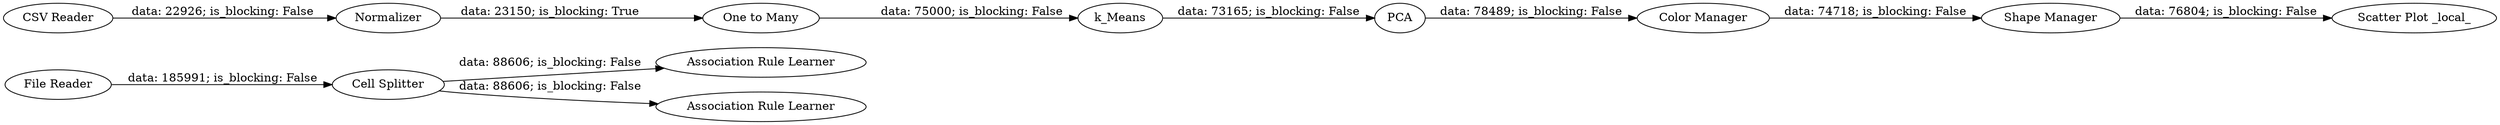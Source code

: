 digraph {
	"-8327667620101544443_11" [label="File Reader"]
	"-8327667620101544443_8" [label="Color Manager"]
	"-8327667620101544443_7" [label=PCA]
	"-8327667620101544443_9" [label="Shape Manager"]
	"-8327667620101544443_10" [label="Scatter Plot _local_"]
	"-8327667620101544443_12" [label="Cell Splitter"]
	"-8327667620101544443_6" [label="One to Many"]
	"-8327667620101544443_4" [label=Normalizer]
	"-8327667620101544443_2" [label="CSV Reader"]
	"-8327667620101544443_5" [label=k_Means]
	"-8327667620101544443_14" [label="Association Rule Learner"]
	"-8327667620101544443_13" [label="Association Rule Learner"]
	"-8327667620101544443_9" -> "-8327667620101544443_10" [label="data: 76804; is_blocking: False"]
	"-8327667620101544443_8" -> "-8327667620101544443_9" [label="data: 74718; is_blocking: False"]
	"-8327667620101544443_5" -> "-8327667620101544443_7" [label="data: 73165; is_blocking: False"]
	"-8327667620101544443_7" -> "-8327667620101544443_8" [label="data: 78489; is_blocking: False"]
	"-8327667620101544443_6" -> "-8327667620101544443_5" [label="data: 75000; is_blocking: False"]
	"-8327667620101544443_11" -> "-8327667620101544443_12" [label="data: 185991; is_blocking: False"]
	"-8327667620101544443_12" -> "-8327667620101544443_13" [label="data: 88606; is_blocking: False"]
	"-8327667620101544443_2" -> "-8327667620101544443_4" [label="data: 22926; is_blocking: False"]
	"-8327667620101544443_12" -> "-8327667620101544443_14" [label="data: 88606; is_blocking: False"]
	"-8327667620101544443_4" -> "-8327667620101544443_6" [label="data: 23150; is_blocking: True"]
	rankdir=LR
}
